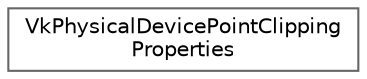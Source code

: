 digraph "类继承关系图"
{
 // LATEX_PDF_SIZE
  bgcolor="transparent";
  edge [fontname=Helvetica,fontsize=10,labelfontname=Helvetica,labelfontsize=10];
  node [fontname=Helvetica,fontsize=10,shape=box,height=0.2,width=0.4];
  rankdir="LR";
  Node0 [id="Node000000",label="VkPhysicalDevicePointClipping\lProperties",height=0.2,width=0.4,color="grey40", fillcolor="white", style="filled",URL="$struct_vk_physical_device_point_clipping_properties.html",tooltip=" "];
}
